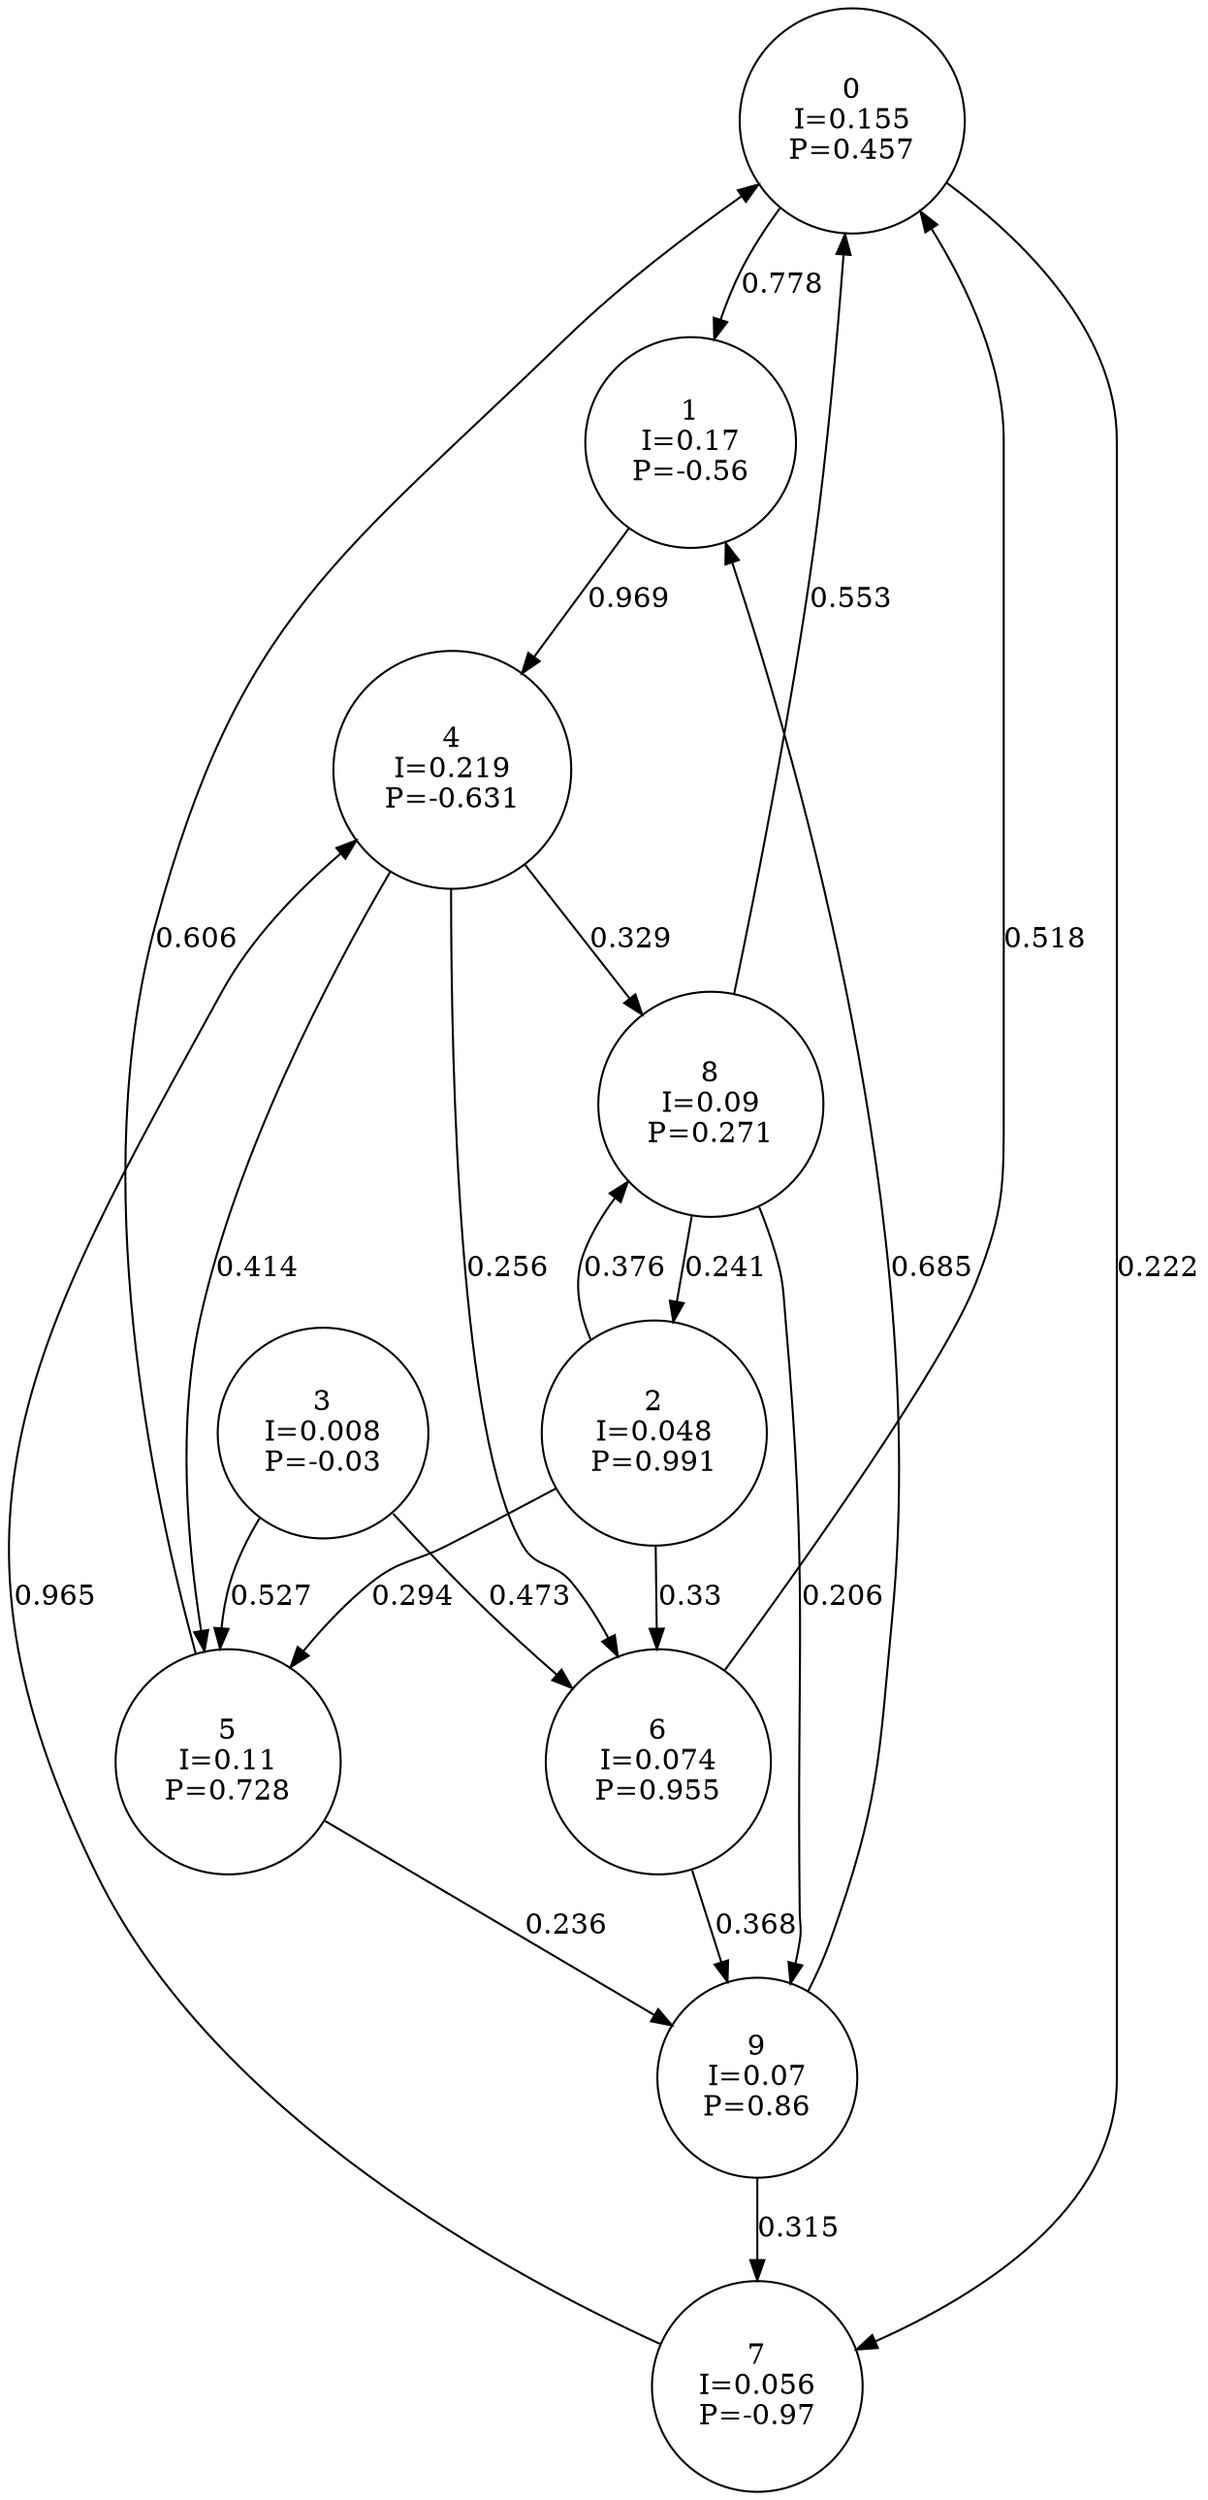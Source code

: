 digraph a {
0 [shape=circle, label="0\nI=0.155\nP=0.457"];
	0 -> 1 [label="0.778"];
	0 -> 7 [label="0.222"];
1 [shape=circle, label="1\nI=0.17\nP=-0.56"];
	1 -> 4 [label="0.969"];
2 [shape=circle, label="2\nI=0.048\nP=0.991"];
	2 -> 5 [label="0.294"];
	2 -> 6 [label="0.33"];
	2 -> 8 [label="0.376"];
3 [shape=circle, label="3\nI=0.008\nP=-0.03"];
	3 -> 5 [label="0.527"];
	3 -> 6 [label="0.473"];
4 [shape=circle, label="4\nI=0.219\nP=-0.631"];
	4 -> 5 [label="0.414"];
	4 -> 6 [label="0.256"];
	4 -> 8 [label="0.329"];
5 [shape=circle, label="5\nI=0.11\nP=0.728"];
	5 -> 0 [label="0.606"];
	5 -> 9 [label="0.236"];
6 [shape=circle, label="6\nI=0.074\nP=0.955"];
	6 -> 0 [label="0.518"];
	6 -> 9 [label="0.368"];
7 [shape=circle, label="7\nI=0.056\nP=-0.97"];
	7 -> 4 [label="0.965"];
8 [shape=circle, label="8\nI=0.09\nP=0.271"];
	8 -> 0 [label="0.553"];
	8 -> 2 [label="0.241"];
	8 -> 9 [label="0.206"];
9 [shape=circle, label="9\nI=0.07\nP=0.86"];
	9 -> 1 [label="0.685"];
	9 -> 7 [label="0.315"];
}